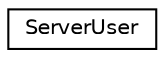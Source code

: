 digraph "Graphical Class Hierarchy"
{
  edge [fontname="Helvetica",fontsize="10",labelfontname="Helvetica",labelfontsize="10"];
  node [fontname="Helvetica",fontsize="10",shape=record];
  rankdir="LR";
  Node1 [label="ServerUser",height=0.2,width=0.4,color="black", fillcolor="white", style="filled",URL="$classServerUser.html",tooltip="..... "];
}

